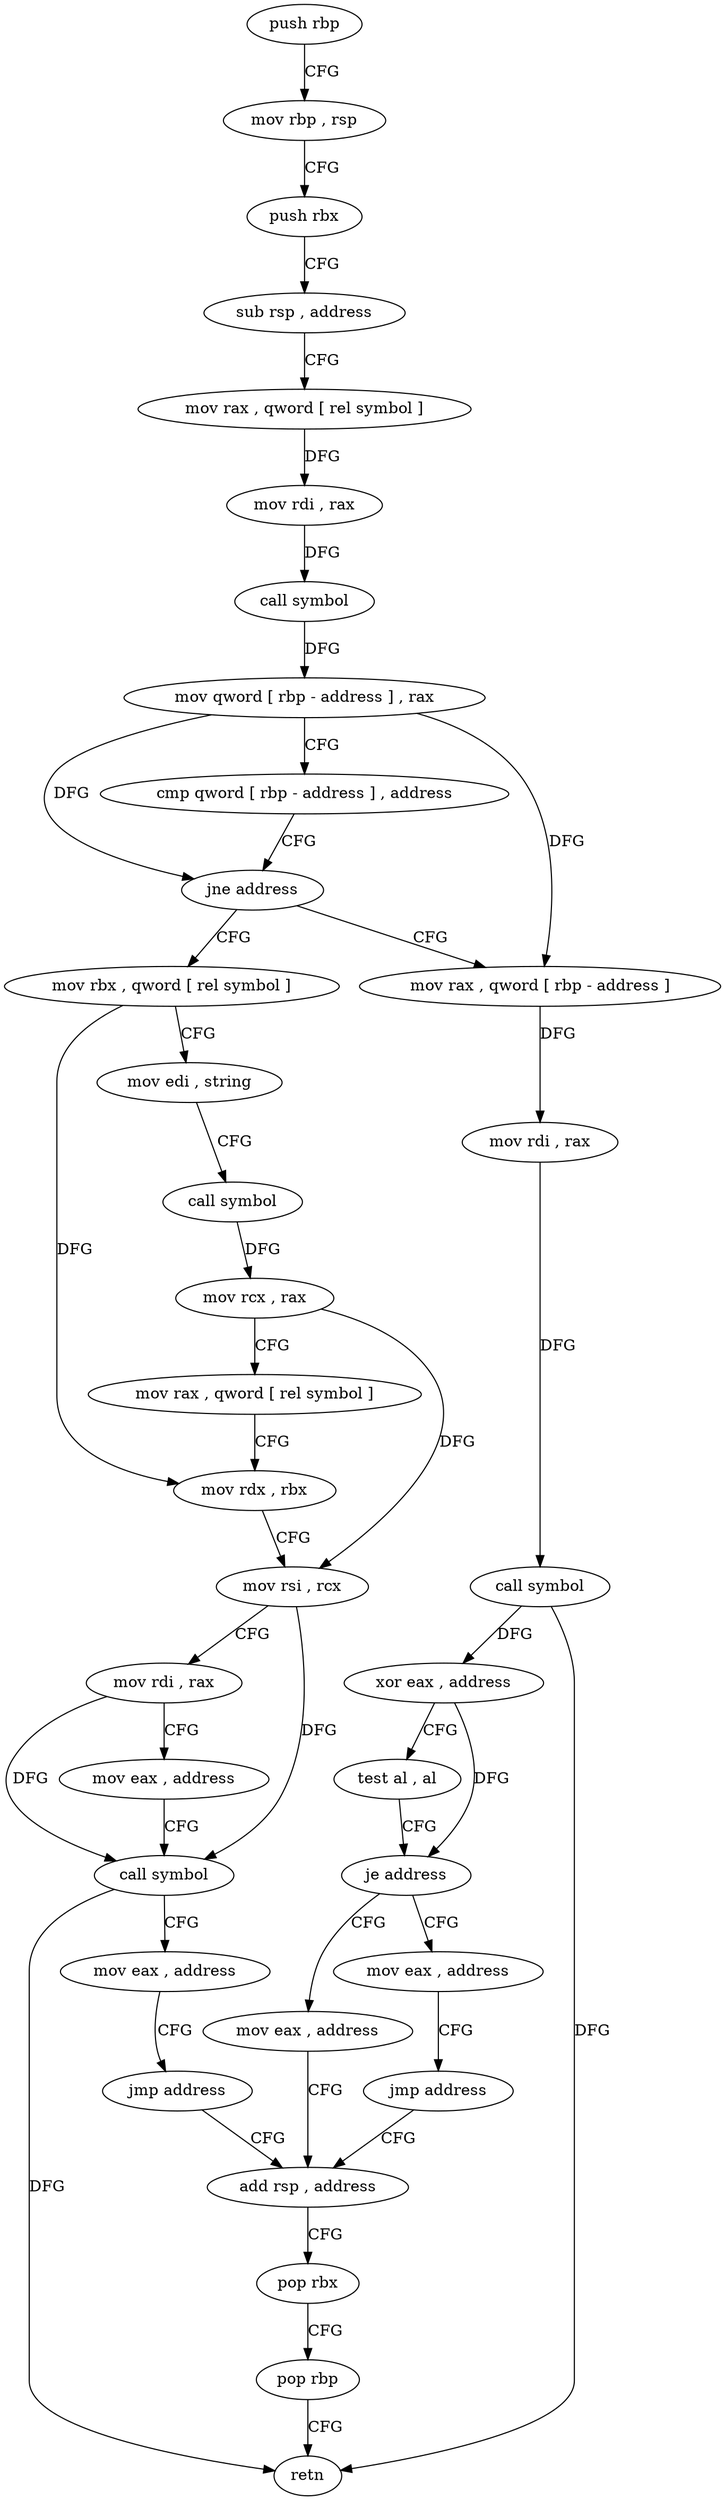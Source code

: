 digraph "func" {
"4219055" [label = "push rbp" ]
"4219056" [label = "mov rbp , rsp" ]
"4219059" [label = "push rbx" ]
"4219060" [label = "sub rsp , address" ]
"4219064" [label = "mov rax , qword [ rel symbol ]" ]
"4219071" [label = "mov rdi , rax" ]
"4219074" [label = "call symbol" ]
"4219079" [label = "mov qword [ rbp - address ] , rax" ]
"4219083" [label = "cmp qword [ rbp - address ] , address" ]
"4219088" [label = "jne address" ]
"4219143" [label = "mov rax , qword [ rbp - address ]" ]
"4219090" [label = "mov rbx , qword [ rel symbol ]" ]
"4219147" [label = "mov rdi , rax" ]
"4219150" [label = "call symbol" ]
"4219155" [label = "xor eax , address" ]
"4219158" [label = "test al , al" ]
"4219160" [label = "je address" ]
"4219169" [label = "mov eax , address" ]
"4219162" [label = "mov eax , address" ]
"4219097" [label = "mov edi , string" ]
"4219102" [label = "call symbol" ]
"4219107" [label = "mov rcx , rax" ]
"4219110" [label = "mov rax , qword [ rel symbol ]" ]
"4219117" [label = "mov rdx , rbx" ]
"4219120" [label = "mov rsi , rcx" ]
"4219123" [label = "mov rdi , rax" ]
"4219126" [label = "mov eax , address" ]
"4219131" [label = "call symbol" ]
"4219136" [label = "mov eax , address" ]
"4219141" [label = "jmp address" ]
"4219174" [label = "add rsp , address" ]
"4219167" [label = "jmp address" ]
"4219178" [label = "pop rbx" ]
"4219179" [label = "pop rbp" ]
"4219180" [label = "retn" ]
"4219055" -> "4219056" [ label = "CFG" ]
"4219056" -> "4219059" [ label = "CFG" ]
"4219059" -> "4219060" [ label = "CFG" ]
"4219060" -> "4219064" [ label = "CFG" ]
"4219064" -> "4219071" [ label = "DFG" ]
"4219071" -> "4219074" [ label = "DFG" ]
"4219074" -> "4219079" [ label = "DFG" ]
"4219079" -> "4219083" [ label = "CFG" ]
"4219079" -> "4219088" [ label = "DFG" ]
"4219079" -> "4219143" [ label = "DFG" ]
"4219083" -> "4219088" [ label = "CFG" ]
"4219088" -> "4219143" [ label = "CFG" ]
"4219088" -> "4219090" [ label = "CFG" ]
"4219143" -> "4219147" [ label = "DFG" ]
"4219090" -> "4219097" [ label = "CFG" ]
"4219090" -> "4219117" [ label = "DFG" ]
"4219147" -> "4219150" [ label = "DFG" ]
"4219150" -> "4219155" [ label = "DFG" ]
"4219150" -> "4219180" [ label = "DFG" ]
"4219155" -> "4219158" [ label = "CFG" ]
"4219155" -> "4219160" [ label = "DFG" ]
"4219158" -> "4219160" [ label = "CFG" ]
"4219160" -> "4219169" [ label = "CFG" ]
"4219160" -> "4219162" [ label = "CFG" ]
"4219169" -> "4219174" [ label = "CFG" ]
"4219162" -> "4219167" [ label = "CFG" ]
"4219097" -> "4219102" [ label = "CFG" ]
"4219102" -> "4219107" [ label = "DFG" ]
"4219107" -> "4219110" [ label = "CFG" ]
"4219107" -> "4219120" [ label = "DFG" ]
"4219110" -> "4219117" [ label = "CFG" ]
"4219117" -> "4219120" [ label = "CFG" ]
"4219120" -> "4219123" [ label = "CFG" ]
"4219120" -> "4219131" [ label = "DFG" ]
"4219123" -> "4219126" [ label = "CFG" ]
"4219123" -> "4219131" [ label = "DFG" ]
"4219126" -> "4219131" [ label = "CFG" ]
"4219131" -> "4219136" [ label = "CFG" ]
"4219131" -> "4219180" [ label = "DFG" ]
"4219136" -> "4219141" [ label = "CFG" ]
"4219141" -> "4219174" [ label = "CFG" ]
"4219174" -> "4219178" [ label = "CFG" ]
"4219167" -> "4219174" [ label = "CFG" ]
"4219178" -> "4219179" [ label = "CFG" ]
"4219179" -> "4219180" [ label = "CFG" ]
}
